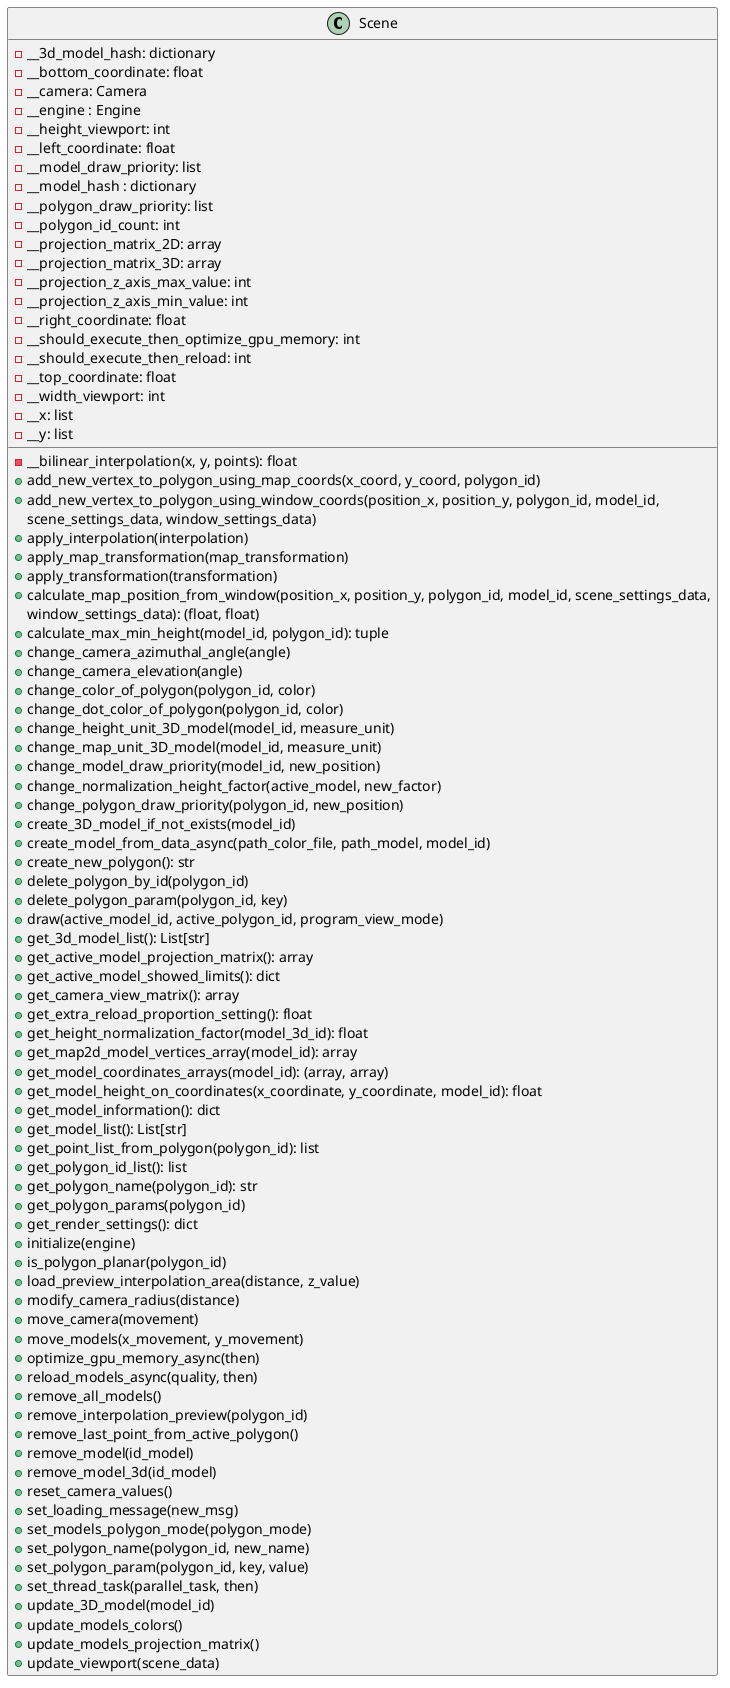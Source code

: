 @startuml
    class Scene{
        - __bilinear_interpolation(x, y, points): float
        + add_new_vertex_to_polygon_using_map_coords(x_coord, y_coord, polygon_id)
        + add_new_vertex_to_polygon_using_window_coords(position_x, position_y, polygon_id, model_id,
                                                        scene_settings_data, window_settings_data)
        + apply_interpolation(interpolation)
        + apply_map_transformation(map_transformation)
        + apply_transformation(transformation)
        + calculate_map_position_from_window(position_x, position_y, polygon_id, model_id, scene_settings_data,
                                               window_settings_data): (float, float)
        + calculate_max_min_height(model_id, polygon_id): tuple
        + change_camera_azimuthal_angle(angle)
        + change_camera_elevation(angle)
        + change_color_of_polygon(polygon_id, color)
        + change_dot_color_of_polygon(polygon_id, color)
        + change_height_unit_3D_model(model_id, measure_unit)
        + change_map_unit_3D_model(model_id, measure_unit)
        + change_model_draw_priority(model_id, new_position)
        + change_normalization_height_factor(active_model, new_factor)
        + change_polygon_draw_priority(polygon_id, new_position)
        + create_3D_model_if_not_exists(model_id)
        + create_model_from_data_async(path_color_file, path_model, model_id)
        + create_new_polygon(): str
        + delete_polygon_by_id(polygon_id)
        + delete_polygon_param(polygon_id, key)
        + draw(active_model_id, active_polygon_id, program_view_mode)
        + get_3d_model_list(): List[str]
        + get_active_model_projection_matrix(): array
        + get_active_model_showed_limits(): dict
        + get_camera_view_matrix(): array
        + get_extra_reload_proportion_setting(): float
        + get_height_normalization_factor(model_3d_id): float
        + get_map2d_model_vertices_array(model_id): array
        + get_model_coordinates_arrays(model_id): (array, array)
        + get_model_height_on_coordinates(x_coordinate, y_coordinate, model_id): float
        + get_model_information(): dict
        + get_model_list(): List[str]
        + get_point_list_from_polygon(polygon_id): list
        + get_polygon_id_list(): list
        + get_polygon_name(polygon_id): str
        + get_polygon_params(polygon_id)
        + get_render_settings(): dict
        + initialize(engine)
        + is_polygon_planar(polygon_id)
        + load_preview_interpolation_area(distance, z_value)
        + modify_camera_radius(distance)
        + move_camera(movement)
        + move_models(x_movement, y_movement)
        + optimize_gpu_memory_async(then)
        + reload_models_async(quality, then)
        + remove_all_models()
        + remove_interpolation_preview(polygon_id)
        + remove_last_point_from_active_polygon()
        + remove_model(id_model)
        + remove_model_3d(id_model)
        + reset_camera_values()
        + set_loading_message(new_msg)
        + set_models_polygon_mode(polygon_mode)
        + set_polygon_name(polygon_id, new_name)
        + set_polygon_param(polygon_id, key, value)
        + set_thread_task(parallel_task, then)
        + update_3D_model(model_id)
        + update_models_colors()
        + update_models_projection_matrix()
        + update_viewport(scene_data)

        - __3d_model_hash: dictionary
        - __bottom_coordinate: float
        - __camera: Camera
        - __engine : Engine
        - __height_viewport: int
        - __left_coordinate: float
        - __model_draw_priority: list
        - __model_hash : dictionary
        - __polygon_draw_priority: list
        - __polygon_id_count: int
        - __projection_matrix_2D: array
        - __projection_matrix_3D: array
        - __projection_z_axis_max_value: int
        - __projection_z_axis_min_value: int
        - __right_coordinate: float
        - __should_execute_then_optimize_gpu_memory: int
        - __should_execute_then_reload: int
        - __top_coordinate: float
        - __width_viewport: int
        - __x: list
        - __y: list
    }
@enduml